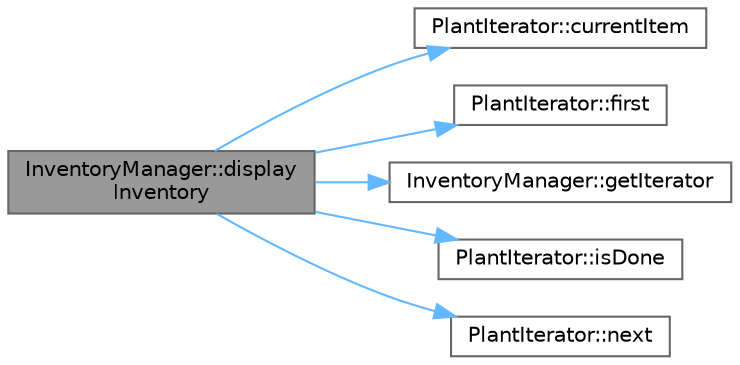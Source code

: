 digraph "InventoryManager::displayInventory"
{
 // INTERACTIVE_SVG=YES
 // LATEX_PDF_SIZE
  bgcolor="transparent";
  edge [fontname=Helvetica,fontsize=10,labelfontname=Helvetica,labelfontsize=10];
  node [fontname=Helvetica,fontsize=10,shape=box,height=0.2,width=0.4];
  rankdir="LR";
  Node1 [id="Node000001",label="InventoryManager::display\lInventory",height=0.2,width=0.4,color="gray40", fillcolor="grey60", style="filled", fontcolor="black",tooltip="Displays all plants in the inventory using iteration."];
  Node1 -> Node2 [id="edge1_Node000001_Node000002",color="steelblue1",style="solid",tooltip=" "];
  Node2 [id="Node000002",label="PlantIterator::currentItem",height=0.2,width=0.4,color="grey40", fillcolor="white", style="filled",URL="$class_plant_iterator.html#a57b6cdaabae2518a5580c33eb4562a9c",tooltip="Gets the current plant in the iteration."];
  Node1 -> Node3 [id="edge2_Node000001_Node000003",color="steelblue1",style="solid",tooltip=" "];
  Node3 [id="Node000003",label="PlantIterator::first",height=0.2,width=0.4,color="grey40", fillcolor="white", style="filled",URL="$class_plant_iterator.html#aa40dd2809fb4f6872173839e55f50faf",tooltip="Resets the iterator to the first element."];
  Node1 -> Node4 [id="edge3_Node000001_Node000004",color="steelblue1",style="solid",tooltip=" "];
  Node4 [id="Node000004",label="InventoryManager::getIterator",height=0.2,width=0.4,color="grey40", fillcolor="white", style="filled",URL="$class_inventory_manager.html#a7b62de8081b91f57cc117fe8be2d214f",tooltip="Creates an iterator for the managed collection."];
  Node1 -> Node5 [id="edge4_Node000001_Node000005",color="steelblue1",style="solid",tooltip=" "];
  Node5 [id="Node000005",label="PlantIterator::isDone",height=0.2,width=0.4,color="grey40", fillcolor="white", style="filled",URL="$class_plant_iterator.html#aee9cd15932779aa31204aa96f52610a5",tooltip="Checks if iteration is complete."];
  Node1 -> Node6 [id="edge5_Node000001_Node000006",color="steelblue1",style="solid",tooltip=" "];
  Node6 [id="Node000006",label="PlantIterator::next",height=0.2,width=0.4,color="grey40", fillcolor="white", style="filled",URL="$class_plant_iterator.html#a765c55b4cf91abc1e6896f82b91dc26a",tooltip="Advances the iterator to the next element."];
}
